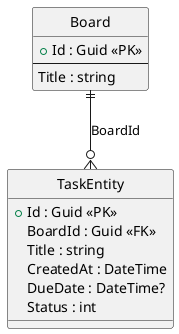 @startuml
' Database schema for boards and tasks
hide circle

entity Board {
  +Id : Guid <<PK>>
  --
  Title : string
}

entity TaskEntity {
  +Id : Guid <<PK>>
  BoardId : Guid <<FK>>
  Title : string
  CreatedAt : DateTime
  DueDate : DateTime?
  Status : int
}

Board ||--o{ TaskEntity : BoardId

@enduml
